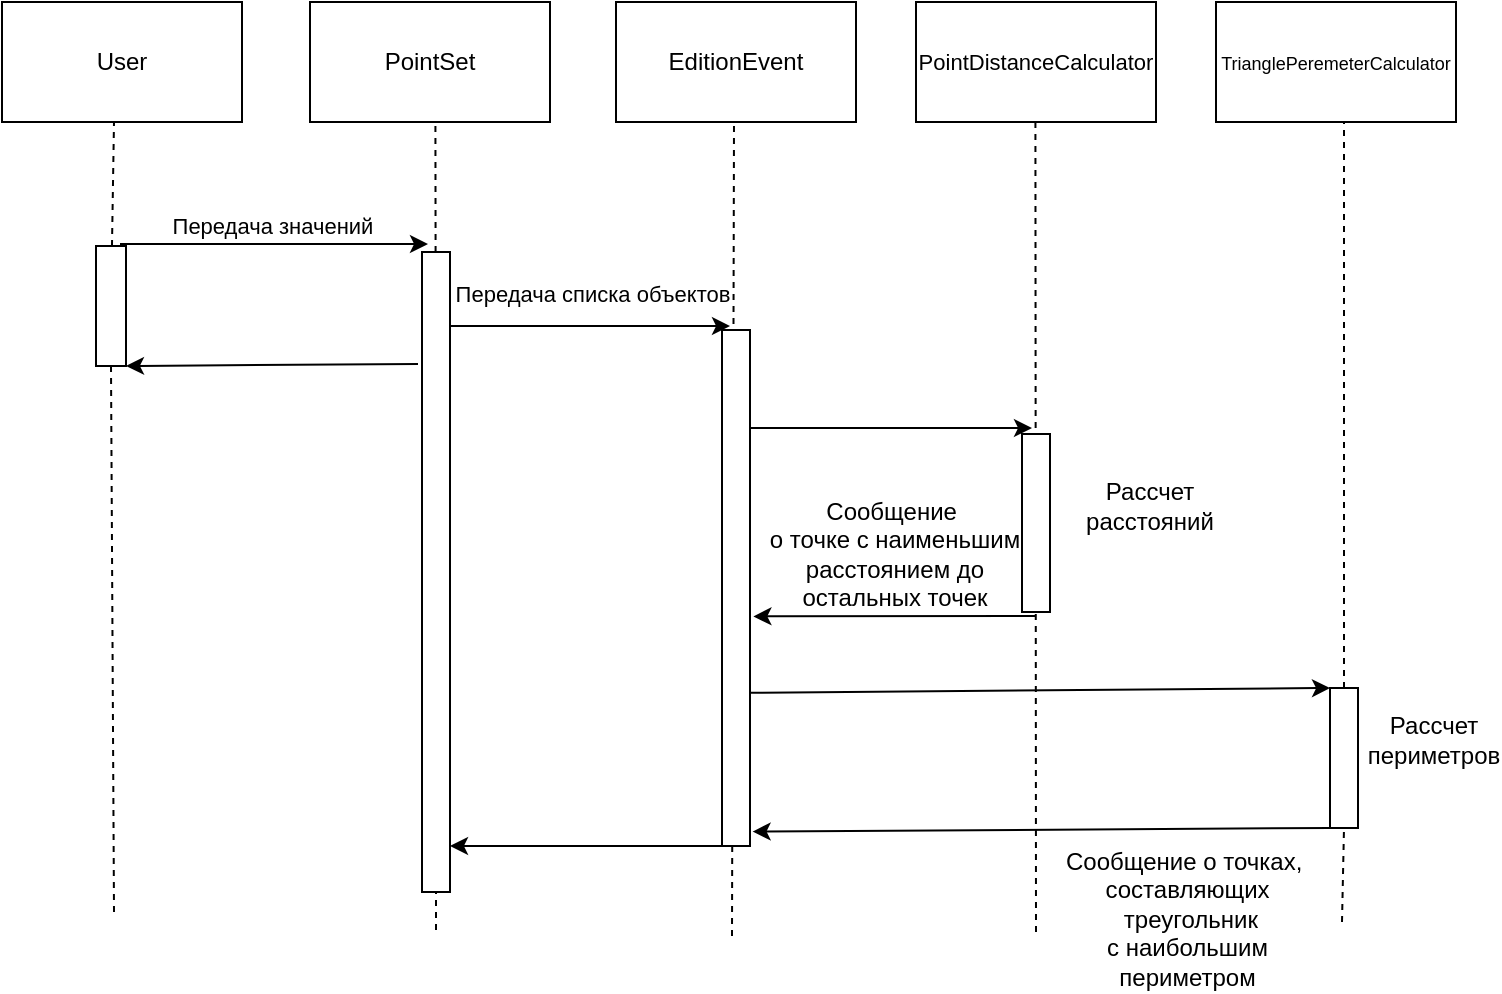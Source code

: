 <mxfile version="24.9.0">
  <diagram name="Страница — 1" id="w5r-015mE7V8zZT1zM1X">
    <mxGraphModel dx="1295" dy="663" grid="0" gridSize="10" guides="1" tooltips="1" connect="1" arrows="1" fold="1" page="1" pageScale="1" pageWidth="827" pageHeight="1169" math="0" shadow="0">
      <root>
        <mxCell id="0" />
        <mxCell id="1" parent="0" />
        <mxCell id="GbRLutOwwlc5Q4cU4ajN-1" value="User" style="rounded=0;whiteSpace=wrap;html=1;" parent="1" vertex="1">
          <mxGeometry x="47" y="54" width="120" height="60" as="geometry" />
        </mxCell>
        <mxCell id="GbRLutOwwlc5Q4cU4ajN-2" value="PointSet" style="rounded=0;whiteSpace=wrap;html=1;" parent="1" vertex="1">
          <mxGeometry x="201" y="54" width="120" height="60" as="geometry" />
        </mxCell>
        <mxCell id="GbRLutOwwlc5Q4cU4ajN-3" value="EditionEvent" style="rounded=0;whiteSpace=wrap;html=1;" parent="1" vertex="1">
          <mxGeometry x="354" y="54" width="120" height="60" as="geometry" />
        </mxCell>
        <mxCell id="GbRLutOwwlc5Q4cU4ajN-4" value="&lt;font style=&quot;font-size: 11px;&quot;&gt;PointDistanceCalculator&lt;/font&gt;" style="rounded=0;whiteSpace=wrap;html=1;" parent="1" vertex="1">
          <mxGeometry x="504" y="54" width="120" height="60" as="geometry" />
        </mxCell>
        <mxCell id="GbRLutOwwlc5Q4cU4ajN-5" value="&lt;font style=&quot;font-size: 9px;&quot;&gt;TrianglePeremeterCalculator&lt;/font&gt;" style="rounded=0;whiteSpace=wrap;html=1;" parent="1" vertex="1">
          <mxGeometry x="654" y="54" width="120" height="60" as="geometry" />
        </mxCell>
        <mxCell id="GbRLutOwwlc5Q4cU4ajN-6" value="" style="endArrow=none;dashed=1;html=1;rounded=0;entryX=0.5;entryY=1;entryDx=0;entryDy=0;" parent="1" source="GbRLutOwwlc5Q4cU4ajN-28" edge="1">
          <mxGeometry width="50" height="50" relative="1" as="geometry">
            <mxPoint x="103" y="509" as="sourcePoint" />
            <mxPoint x="103" y="114" as="targetPoint" />
          </mxGeometry>
        </mxCell>
        <mxCell id="GbRLutOwwlc5Q4cU4ajN-8" value="" style="endArrow=none;dashed=1;html=1;rounded=0;entryX=0.5;entryY=1;entryDx=0;entryDy=0;" parent="1" source="GbRLutOwwlc5Q4cU4ajN-14" edge="1">
          <mxGeometry width="50" height="50" relative="1" as="geometry">
            <mxPoint x="263.71" y="489" as="sourcePoint" />
            <mxPoint x="263.71" y="114" as="targetPoint" />
          </mxGeometry>
        </mxCell>
        <mxCell id="GbRLutOwwlc5Q4cU4ajN-9" value="" style="endArrow=none;dashed=1;html=1;rounded=0;entryX=0.5;entryY=1;entryDx=0;entryDy=0;" parent="1" edge="1">
          <mxGeometry width="50" height="50" relative="1" as="geometry">
            <mxPoint x="412" y="521" as="sourcePoint" />
            <mxPoint x="413" y="114" as="targetPoint" />
          </mxGeometry>
        </mxCell>
        <mxCell id="GbRLutOwwlc5Q4cU4ajN-10" value="" style="endArrow=none;dashed=1;html=1;rounded=0;entryX=0.5;entryY=1;entryDx=0;entryDy=0;" parent="1" edge="1">
          <mxGeometry width="50" height="50" relative="1" as="geometry">
            <mxPoint x="564" y="519" as="sourcePoint" />
            <mxPoint x="563.71" y="114" as="targetPoint" />
          </mxGeometry>
        </mxCell>
        <mxCell id="GbRLutOwwlc5Q4cU4ajN-11" value="" style="endArrow=none;dashed=1;html=1;rounded=0;entryX=0.5;entryY=1;entryDx=0;entryDy=0;" parent="1" source="GbRLutOwwlc5Q4cU4ajN-22" edge="1">
          <mxGeometry width="50" height="50" relative="1" as="geometry">
            <mxPoint x="718" y="489" as="sourcePoint" />
            <mxPoint x="718" y="114" as="targetPoint" />
          </mxGeometry>
        </mxCell>
        <mxCell id="GbRLutOwwlc5Q4cU4ajN-12" value="" style="endArrow=classic;html=1;rounded=0;" parent="1" edge="1">
          <mxGeometry width="50" height="50" relative="1" as="geometry">
            <mxPoint x="106" y="175" as="sourcePoint" />
            <mxPoint x="260" y="175" as="targetPoint" />
          </mxGeometry>
        </mxCell>
        <mxCell id="GbRLutOwwlc5Q4cU4ajN-31" value="Передача значений" style="edgeLabel;html=1;align=center;verticalAlign=middle;resizable=0;points=[];" parent="GbRLutOwwlc5Q4cU4ajN-12" vertex="1" connectable="0">
          <mxGeometry x="0.147" y="-1" relative="1" as="geometry">
            <mxPoint x="-13" y="-10" as="offset" />
          </mxGeometry>
        </mxCell>
        <mxCell id="GbRLutOwwlc5Q4cU4ajN-13" value="" style="endArrow=classic;html=1;rounded=0;" parent="1" edge="1">
          <mxGeometry width="50" height="50" relative="1" as="geometry">
            <mxPoint x="265" y="216" as="sourcePoint" />
            <mxPoint x="411" y="216" as="targetPoint" />
          </mxGeometry>
        </mxCell>
        <mxCell id="GbRLutOwwlc5Q4cU4ajN-32" value="Передача списка объектов" style="edgeLabel;html=1;align=center;verticalAlign=middle;resizable=0;points=[];" parent="GbRLutOwwlc5Q4cU4ajN-13" vertex="1" connectable="0">
          <mxGeometry x="-0.2" relative="1" as="geometry">
            <mxPoint x="18" y="-16" as="offset" />
          </mxGeometry>
        </mxCell>
        <mxCell id="GbRLutOwwlc5Q4cU4ajN-15" value="" style="endArrow=none;dashed=1;html=1;rounded=0;entryX=0.5;entryY=1;entryDx=0;entryDy=0;" parent="1" target="GbRLutOwwlc5Q4cU4ajN-14" edge="1">
          <mxGeometry width="50" height="50" relative="1" as="geometry">
            <mxPoint x="264" y="518" as="sourcePoint" />
            <mxPoint x="263.71" y="114" as="targetPoint" />
          </mxGeometry>
        </mxCell>
        <mxCell id="GbRLutOwwlc5Q4cU4ajN-14" value="" style="rounded=0;whiteSpace=wrap;html=1;" parent="1" vertex="1">
          <mxGeometry x="257" y="179" width="14" height="320" as="geometry" />
        </mxCell>
        <mxCell id="GbRLutOwwlc5Q4cU4ajN-17" value="" style="rounded=0;whiteSpace=wrap;html=1;" parent="1" vertex="1">
          <mxGeometry x="407" y="218" width="14" height="258" as="geometry" />
        </mxCell>
        <mxCell id="GbRLutOwwlc5Q4cU4ajN-18" value="" style="endArrow=classic;html=1;rounded=0;" parent="1" edge="1">
          <mxGeometry width="50" height="50" relative="1" as="geometry">
            <mxPoint x="421" y="267" as="sourcePoint" />
            <mxPoint x="562" y="267" as="targetPoint" />
          </mxGeometry>
        </mxCell>
        <mxCell id="GbRLutOwwlc5Q4cU4ajN-20" value="" style="rounded=0;whiteSpace=wrap;html=1;" parent="1" vertex="1">
          <mxGeometry x="557" y="270" width="14" height="89" as="geometry" />
        </mxCell>
        <mxCell id="GbRLutOwwlc5Q4cU4ajN-21" value="" style="endArrow=classic;html=1;rounded=0;entryX=1.122;entryY=0.555;entryDx=0;entryDy=0;entryPerimeter=0;" parent="1" target="GbRLutOwwlc5Q4cU4ajN-17" edge="1">
          <mxGeometry width="50" height="50" relative="1" as="geometry">
            <mxPoint x="564" y="361" as="sourcePoint" />
            <mxPoint x="470" y="360" as="targetPoint" />
          </mxGeometry>
        </mxCell>
        <mxCell id="GbRLutOwwlc5Q4cU4ajN-23" value="" style="endArrow=none;dashed=1;html=1;rounded=0;entryX=0.5;entryY=1;entryDx=0;entryDy=0;" parent="1" target="GbRLutOwwlc5Q4cU4ajN-22" edge="1">
          <mxGeometry width="50" height="50" relative="1" as="geometry">
            <mxPoint x="717" y="514" as="sourcePoint" />
            <mxPoint x="718" y="114" as="targetPoint" />
          </mxGeometry>
        </mxCell>
        <mxCell id="GbRLutOwwlc5Q4cU4ajN-22" value="" style="rounded=0;whiteSpace=wrap;html=1;" parent="1" vertex="1">
          <mxGeometry x="711" y="397" width="14" height="70" as="geometry" />
        </mxCell>
        <mxCell id="GbRLutOwwlc5Q4cU4ajN-24" value="" style="endArrow=classic;html=1;rounded=0;exitX=1.01;exitY=0.703;exitDx=0;exitDy=0;exitPerimeter=0;entryX=0;entryY=0;entryDx=0;entryDy=0;" parent="1" source="GbRLutOwwlc5Q4cU4ajN-17" target="GbRLutOwwlc5Q4cU4ajN-22" edge="1">
          <mxGeometry width="50" height="50" relative="1" as="geometry">
            <mxPoint x="459" y="400" as="sourcePoint" />
            <mxPoint x="600" y="400" as="targetPoint" />
          </mxGeometry>
        </mxCell>
        <mxCell id="GbRLutOwwlc5Q4cU4ajN-26" value="" style="endArrow=classic;html=1;rounded=0;entryX=1.093;entryY=0.972;entryDx=0;entryDy=0;entryPerimeter=0;exitX=0;exitY=1;exitDx=0;exitDy=0;" parent="1" source="GbRLutOwwlc5Q4cU4ajN-22" target="GbRLutOwwlc5Q4cU4ajN-17" edge="1">
          <mxGeometry width="50" height="50" relative="1" as="geometry">
            <mxPoint x="583" y="492" as="sourcePoint" />
            <mxPoint x="438" y="494" as="targetPoint" />
          </mxGeometry>
        </mxCell>
        <mxCell id="GbRLutOwwlc5Q4cU4ajN-27" value="" style="endArrow=classic;html=1;rounded=0;entryX=1.122;entryY=0.555;entryDx=0;entryDy=0;entryPerimeter=0;" parent="1" edge="1">
          <mxGeometry width="50" height="50" relative="1" as="geometry">
            <mxPoint x="412" y="476" as="sourcePoint" />
            <mxPoint x="271" y="476" as="targetPoint" />
          </mxGeometry>
        </mxCell>
        <mxCell id="GbRLutOwwlc5Q4cU4ajN-29" value="" style="endArrow=none;dashed=1;html=1;rounded=0;entryX=0.5;entryY=1;entryDx=0;entryDy=0;" parent="1" target="GbRLutOwwlc5Q4cU4ajN-28" edge="1">
          <mxGeometry width="50" height="50" relative="1" as="geometry">
            <mxPoint x="103" y="509" as="sourcePoint" />
            <mxPoint x="103" y="114" as="targetPoint" />
          </mxGeometry>
        </mxCell>
        <mxCell id="GbRLutOwwlc5Q4cU4ajN-28" value="" style="rounded=0;whiteSpace=wrap;html=1;" parent="1" vertex="1">
          <mxGeometry x="94" y="176" width="15" height="60" as="geometry" />
        </mxCell>
        <mxCell id="GbRLutOwwlc5Q4cU4ajN-30" value="" style="endArrow=classic;html=1;rounded=0;entryX=1.122;entryY=0.555;entryDx=0;entryDy=0;entryPerimeter=0;" parent="1" edge="1">
          <mxGeometry width="50" height="50" relative="1" as="geometry">
            <mxPoint x="255" y="235" as="sourcePoint" />
            <mxPoint x="109" y="236" as="targetPoint" />
          </mxGeometry>
        </mxCell>
        <mxCell id="GbRLutOwwlc5Q4cU4ajN-33" value="Рассчет расстояний" style="text;html=1;align=center;verticalAlign=middle;whiteSpace=wrap;rounded=0;" parent="1" vertex="1">
          <mxGeometry x="591" y="291" width="60" height="30" as="geometry" />
        </mxCell>
        <mxCell id="GbRLutOwwlc5Q4cU4ajN-34" value="Сообщение&amp;nbsp;&lt;div&gt;о точке с наименьшим&lt;/div&gt;&lt;div&gt;&amp;nbsp;расстоянием до&amp;nbsp;&lt;/div&gt;&lt;div&gt;остальных точек&lt;/div&gt;" style="text;html=1;align=center;verticalAlign=middle;resizable=0;points=[];autosize=1;strokeColor=none;fillColor=none;" parent="1" vertex="1">
          <mxGeometry x="421" y="295" width="143" height="70" as="geometry" />
        </mxCell>
        <mxCell id="GbRLutOwwlc5Q4cU4ajN-36" value="Рассчет периметров" style="text;html=1;align=center;verticalAlign=middle;whiteSpace=wrap;rounded=0;" parent="1" vertex="1">
          <mxGeometry x="733" y="408" width="60" height="30" as="geometry" />
        </mxCell>
        <mxCell id="GbRLutOwwlc5Q4cU4ajN-37" value="&lt;div style=&quot;text-align: center;&quot;&gt;&lt;span style=&quot;background-color: initial; text-wrap: nowrap;&quot;&gt;Сообщение о точках,&amp;nbsp;&lt;/span&gt;&lt;/div&gt;&lt;div style=&quot;text-align: center;&quot;&gt;&lt;span style=&quot;background-color: initial; text-wrap: nowrap;&quot;&gt;составляющих&lt;/span&gt;&lt;/div&gt;&lt;div style=&quot;text-align: center;&quot;&gt;&lt;span style=&quot;background-color: initial; text-wrap: nowrap;&quot;&gt;&amp;nbsp;треугольник&lt;/span&gt;&lt;/div&gt;&lt;div style=&quot;text-align: center;&quot;&gt;&lt;span style=&quot;background-color: initial; text-wrap: nowrap;&quot;&gt;&amp;nbsp;с наибольшим&amp;nbsp;&lt;/span&gt;&lt;/div&gt;&lt;div style=&quot;text-align: center;&quot;&gt;&lt;span style=&quot;background-color: initial; text-wrap: nowrap;&quot;&gt;периметром&lt;/span&gt;&lt;/div&gt;" style="text;whiteSpace=wrap;html=1;" parent="1" vertex="1">
          <mxGeometry x="577" y="470" width="144" height="78" as="geometry" />
        </mxCell>
      </root>
    </mxGraphModel>
  </diagram>
</mxfile>
